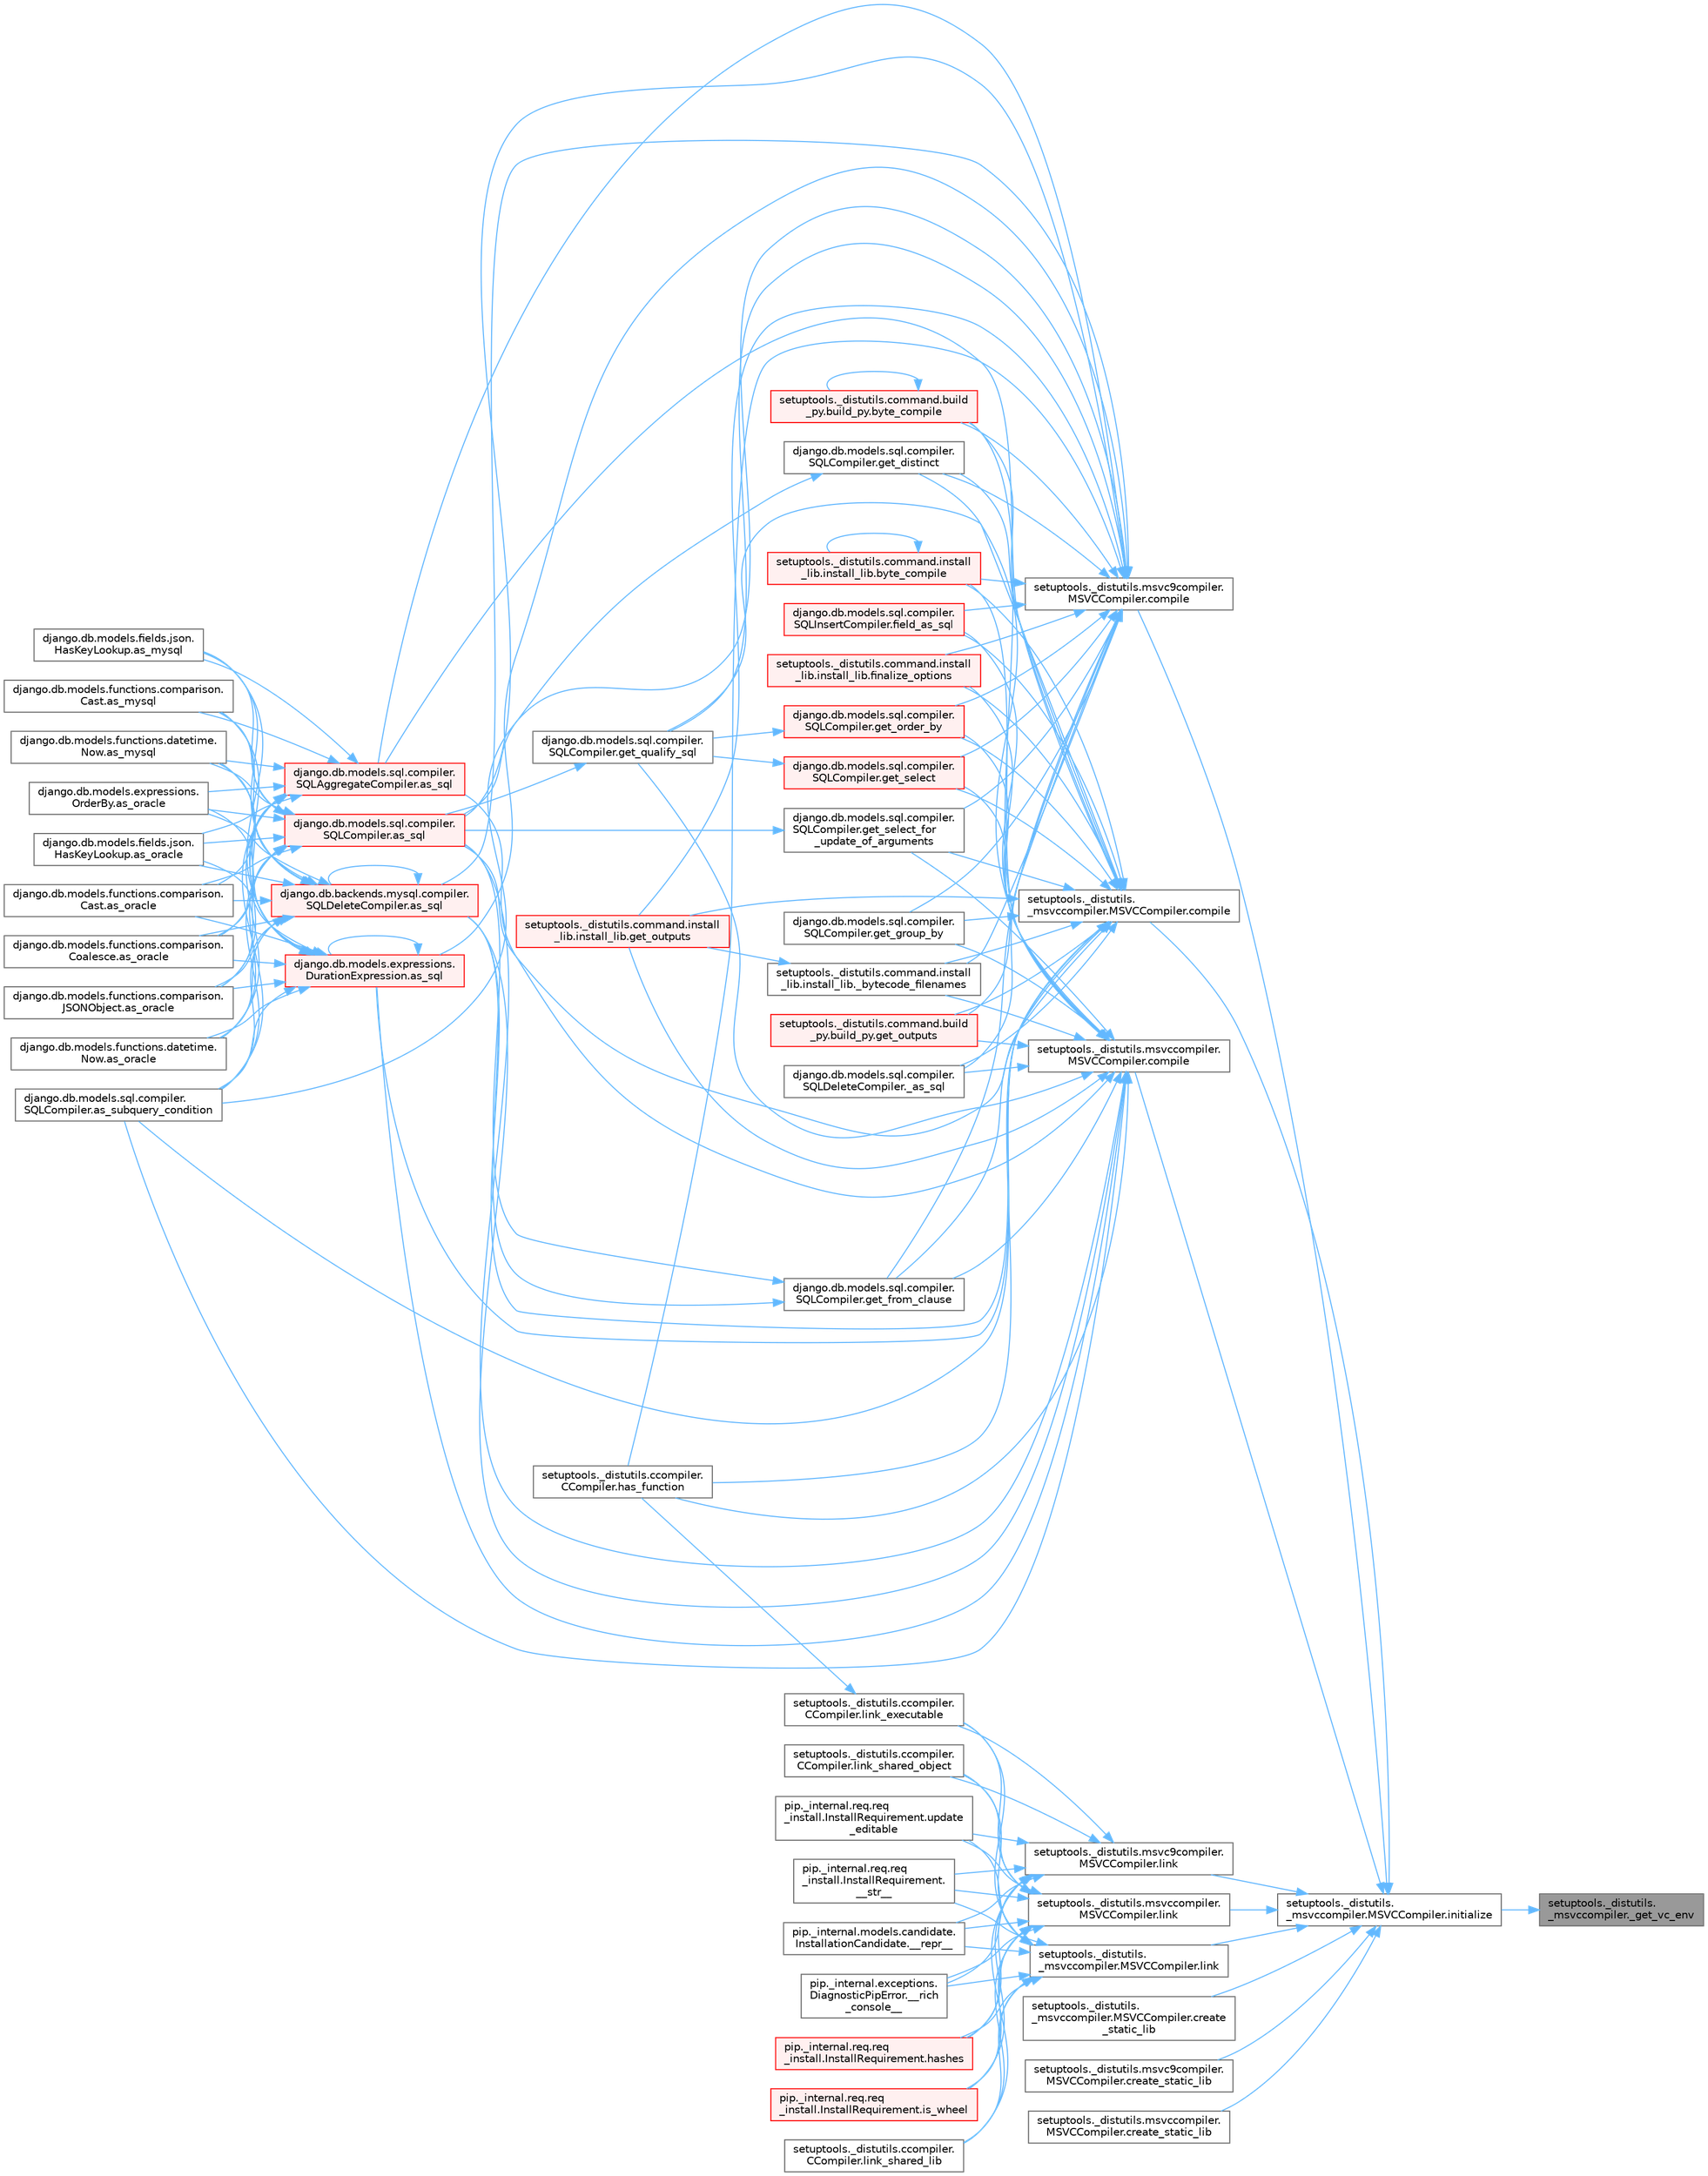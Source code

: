 digraph "setuptools._distutils._msvccompiler._get_vc_env"
{
 // LATEX_PDF_SIZE
  bgcolor="transparent";
  edge [fontname=Helvetica,fontsize=10,labelfontname=Helvetica,labelfontsize=10];
  node [fontname=Helvetica,fontsize=10,shape=box,height=0.2,width=0.4];
  rankdir="RL";
  Node1 [id="Node000001",label="setuptools._distutils.\l_msvccompiler._get_vc_env",height=0.2,width=0.4,color="gray40", fillcolor="grey60", style="filled", fontcolor="black",tooltip=" "];
  Node1 -> Node2 [id="edge1_Node000001_Node000002",dir="back",color="steelblue1",style="solid",tooltip=" "];
  Node2 [id="Node000002",label="setuptools._distutils.\l_msvccompiler.MSVCCompiler.initialize",height=0.2,width=0.4,color="grey40", fillcolor="white", style="filled",URL="$classsetuptools_1_1__distutils_1_1__msvccompiler_1_1_m_s_v_c_compiler.html#a43401b9cd5fe5aa3b85704cff01fda01",tooltip=" "];
  Node2 -> Node3 [id="edge2_Node000002_Node000003",dir="back",color="steelblue1",style="solid",tooltip=" "];
  Node3 [id="Node000003",label="setuptools._distutils.\l_msvccompiler.MSVCCompiler.compile",height=0.2,width=0.4,color="grey40", fillcolor="white", style="filled",URL="$classsetuptools_1_1__distutils_1_1__msvccompiler_1_1_m_s_v_c_compiler.html#a120b859ab4fa415afafa55d41da93d6d",tooltip=" "];
  Node3 -> Node4 [id="edge3_Node000003_Node000004",dir="back",color="steelblue1",style="solid",tooltip=" "];
  Node4 [id="Node000004",label="django.db.models.sql.compiler.\lSQLDeleteCompiler._as_sql",height=0.2,width=0.4,color="grey40", fillcolor="white", style="filled",URL="$classdjango_1_1db_1_1models_1_1sql_1_1compiler_1_1_s_q_l_delete_compiler.html#a692a3a95ea9ae64c0582b1908466cfe7",tooltip=" "];
  Node3 -> Node5 [id="edge4_Node000003_Node000005",dir="back",color="steelblue1",style="solid",tooltip=" "];
  Node5 [id="Node000005",label="setuptools._distutils.command.install\l_lib.install_lib._bytecode_filenames",height=0.2,width=0.4,color="grey40", fillcolor="white", style="filled",URL="$classsetuptools_1_1__distutils_1_1command_1_1install__lib_1_1install__lib.html#a7a553f1ab741bfa02d332fede5374a9d",tooltip=" "];
  Node5 -> Node6 [id="edge5_Node000005_Node000006",dir="back",color="steelblue1",style="solid",tooltip=" "];
  Node6 [id="Node000006",label="setuptools._distutils.command.install\l_lib.install_lib.get_outputs",height=0.2,width=0.4,color="red", fillcolor="#FFF0F0", style="filled",URL="$classsetuptools_1_1__distutils_1_1command_1_1install__lib_1_1install__lib.html#a6be86618e6b7aac41d44b4c305468e33",tooltip=" "];
  Node3 -> Node13 [id="edge6_Node000003_Node000013",dir="back",color="steelblue1",style="solid",tooltip=" "];
  Node13 [id="Node000013",label="django.db.backends.mysql.compiler.\lSQLDeleteCompiler.as_sql",height=0.2,width=0.4,color="red", fillcolor="#FFF0F0", style="filled",URL="$classdjango_1_1db_1_1backends_1_1mysql_1_1compiler_1_1_s_q_l_delete_compiler.html#a71d0cb490cf857ffa3af19927999a391",tooltip=" "];
  Node13 -> Node14 [id="edge7_Node000013_Node000014",dir="back",color="steelblue1",style="solid",tooltip=" "];
  Node14 [id="Node000014",label="django.db.models.fields.json.\lHasKeyLookup.as_mysql",height=0.2,width=0.4,color="grey40", fillcolor="white", style="filled",URL="$classdjango_1_1db_1_1models_1_1fields_1_1json_1_1_has_key_lookup.html#a10f67427287f2c0ea32513ca6f481e96",tooltip=" "];
  Node13 -> Node15 [id="edge8_Node000013_Node000015",dir="back",color="steelblue1",style="solid",tooltip=" "];
  Node15 [id="Node000015",label="django.db.models.functions.comparison.\lCast.as_mysql",height=0.2,width=0.4,color="grey40", fillcolor="white", style="filled",URL="$classdjango_1_1db_1_1models_1_1functions_1_1comparison_1_1_cast.html#a447737891e955909c6a381529a67a84e",tooltip=" "];
  Node13 -> Node16 [id="edge9_Node000013_Node000016",dir="back",color="steelblue1",style="solid",tooltip=" "];
  Node16 [id="Node000016",label="django.db.models.functions.datetime.\lNow.as_mysql",height=0.2,width=0.4,color="grey40", fillcolor="white", style="filled",URL="$classdjango_1_1db_1_1models_1_1functions_1_1datetime_1_1_now.html#a070a9334fb198086c0c4e96e9725d92b",tooltip=" "];
  Node13 -> Node17 [id="edge10_Node000013_Node000017",dir="back",color="steelblue1",style="solid",tooltip=" "];
  Node17 [id="Node000017",label="django.db.models.expressions.\lOrderBy.as_oracle",height=0.2,width=0.4,color="grey40", fillcolor="white", style="filled",URL="$classdjango_1_1db_1_1models_1_1expressions_1_1_order_by.html#af9b6ede9b0df85d6bcf54f983b3a8f6a",tooltip=" "];
  Node13 -> Node18 [id="edge11_Node000013_Node000018",dir="back",color="steelblue1",style="solid",tooltip=" "];
  Node18 [id="Node000018",label="django.db.models.fields.json.\lHasKeyLookup.as_oracle",height=0.2,width=0.4,color="grey40", fillcolor="white", style="filled",URL="$classdjango_1_1db_1_1models_1_1fields_1_1json_1_1_has_key_lookup.html#afbb88aa4fb23b3ec3acdc695c2f52398",tooltip=" "];
  Node13 -> Node19 [id="edge12_Node000013_Node000019",dir="back",color="steelblue1",style="solid",tooltip=" "];
  Node19 [id="Node000019",label="django.db.models.functions.comparison.\lCast.as_oracle",height=0.2,width=0.4,color="grey40", fillcolor="white", style="filled",URL="$classdjango_1_1db_1_1models_1_1functions_1_1comparison_1_1_cast.html#ad466cd7ca85dc257d9e2718f41a263ec",tooltip=" "];
  Node13 -> Node20 [id="edge13_Node000013_Node000020",dir="back",color="steelblue1",style="solid",tooltip=" "];
  Node20 [id="Node000020",label="django.db.models.functions.comparison.\lCoalesce.as_oracle",height=0.2,width=0.4,color="grey40", fillcolor="white", style="filled",URL="$classdjango_1_1db_1_1models_1_1functions_1_1comparison_1_1_coalesce.html#a1bbeea180ef3ef4d8ba5d51d33d6ef85",tooltip=" "];
  Node13 -> Node21 [id="edge14_Node000013_Node000021",dir="back",color="steelblue1",style="solid",tooltip=" "];
  Node21 [id="Node000021",label="django.db.models.functions.comparison.\lJSONObject.as_oracle",height=0.2,width=0.4,color="grey40", fillcolor="white", style="filled",URL="$classdjango_1_1db_1_1models_1_1functions_1_1comparison_1_1_j_s_o_n_object.html#a4b4fa1161d27b0a9bbbdd0370e9af364",tooltip=" "];
  Node13 -> Node22 [id="edge15_Node000013_Node000022",dir="back",color="steelblue1",style="solid",tooltip=" "];
  Node22 [id="Node000022",label="django.db.models.functions.datetime.\lNow.as_oracle",height=0.2,width=0.4,color="grey40", fillcolor="white", style="filled",URL="$classdjango_1_1db_1_1models_1_1functions_1_1datetime_1_1_now.html#ad5e1ae918a5c4d39f675f98280440538",tooltip=" "];
  Node13 -> Node13 [id="edge16_Node000013_Node000013",dir="back",color="steelblue1",style="solid",tooltip=" "];
  Node13 -> Node36 [id="edge17_Node000013_Node000036",dir="back",color="steelblue1",style="solid",tooltip=" "];
  Node36 [id="Node000036",label="django.db.models.sql.compiler.\lSQLCompiler.as_subquery_condition",height=0.2,width=0.4,color="grey40", fillcolor="white", style="filled",URL="$classdjango_1_1db_1_1models_1_1sql_1_1compiler_1_1_s_q_l_compiler.html#a78bdce11e05140ed74db8f5463bedfce",tooltip=" "];
  Node3 -> Node42 [id="edge18_Node000003_Node000042",dir="back",color="steelblue1",style="solid",tooltip=" "];
  Node42 [id="Node000042",label="django.db.models.expressions.\lDurationExpression.as_sql",height=0.2,width=0.4,color="red", fillcolor="#FFF0F0", style="filled",URL="$classdjango_1_1db_1_1models_1_1expressions_1_1_duration_expression.html#a96fb041a2c24cc95a51f9a86634a4837",tooltip=" "];
  Node42 -> Node14 [id="edge19_Node000042_Node000014",dir="back",color="steelblue1",style="solid",tooltip=" "];
  Node42 -> Node15 [id="edge20_Node000042_Node000015",dir="back",color="steelblue1",style="solid",tooltip=" "];
  Node42 -> Node16 [id="edge21_Node000042_Node000016",dir="back",color="steelblue1",style="solid",tooltip=" "];
  Node42 -> Node17 [id="edge22_Node000042_Node000017",dir="back",color="steelblue1",style="solid",tooltip=" "];
  Node42 -> Node18 [id="edge23_Node000042_Node000018",dir="back",color="steelblue1",style="solid",tooltip=" "];
  Node42 -> Node19 [id="edge24_Node000042_Node000019",dir="back",color="steelblue1",style="solid",tooltip=" "];
  Node42 -> Node20 [id="edge25_Node000042_Node000020",dir="back",color="steelblue1",style="solid",tooltip=" "];
  Node42 -> Node21 [id="edge26_Node000042_Node000021",dir="back",color="steelblue1",style="solid",tooltip=" "];
  Node42 -> Node22 [id="edge27_Node000042_Node000022",dir="back",color="steelblue1",style="solid",tooltip=" "];
  Node42 -> Node42 [id="edge28_Node000042_Node000042",dir="back",color="steelblue1",style="solid",tooltip=" "];
  Node42 -> Node36 [id="edge29_Node000042_Node000036",dir="back",color="steelblue1",style="solid",tooltip=" "];
  Node3 -> Node43 [id="edge30_Node000003_Node000043",dir="back",color="steelblue1",style="solid",tooltip=" "];
  Node43 [id="Node000043",label="django.db.models.sql.compiler.\lSQLAggregateCompiler.as_sql",height=0.2,width=0.4,color="red", fillcolor="#FFF0F0", style="filled",URL="$classdjango_1_1db_1_1models_1_1sql_1_1compiler_1_1_s_q_l_aggregate_compiler.html#a02a1d58598346a16727d513adc5236d4",tooltip=" "];
  Node43 -> Node14 [id="edge31_Node000043_Node000014",dir="back",color="steelblue1",style="solid",tooltip=" "];
  Node43 -> Node15 [id="edge32_Node000043_Node000015",dir="back",color="steelblue1",style="solid",tooltip=" "];
  Node43 -> Node16 [id="edge33_Node000043_Node000016",dir="back",color="steelblue1",style="solid",tooltip=" "];
  Node43 -> Node17 [id="edge34_Node000043_Node000017",dir="back",color="steelblue1",style="solid",tooltip=" "];
  Node43 -> Node18 [id="edge35_Node000043_Node000018",dir="back",color="steelblue1",style="solid",tooltip=" "];
  Node43 -> Node19 [id="edge36_Node000043_Node000019",dir="back",color="steelblue1",style="solid",tooltip=" "];
  Node43 -> Node20 [id="edge37_Node000043_Node000020",dir="back",color="steelblue1",style="solid",tooltip=" "];
  Node43 -> Node21 [id="edge38_Node000043_Node000021",dir="back",color="steelblue1",style="solid",tooltip=" "];
  Node43 -> Node22 [id="edge39_Node000043_Node000022",dir="back",color="steelblue1",style="solid",tooltip=" "];
  Node43 -> Node36 [id="edge40_Node000043_Node000036",dir="back",color="steelblue1",style="solid",tooltip=" "];
  Node3 -> Node44 [id="edge41_Node000003_Node000044",dir="back",color="steelblue1",style="solid",tooltip=" "];
  Node44 [id="Node000044",label="django.db.models.sql.compiler.\lSQLCompiler.as_sql",height=0.2,width=0.4,color="red", fillcolor="#FFF0F0", style="filled",URL="$classdjango_1_1db_1_1models_1_1sql_1_1compiler_1_1_s_q_l_compiler.html#a3918d4acd4c4e25eaf039479facdc7db",tooltip=" "];
  Node44 -> Node14 [id="edge42_Node000044_Node000014",dir="back",color="steelblue1",style="solid",tooltip=" "];
  Node44 -> Node15 [id="edge43_Node000044_Node000015",dir="back",color="steelblue1",style="solid",tooltip=" "];
  Node44 -> Node16 [id="edge44_Node000044_Node000016",dir="back",color="steelblue1",style="solid",tooltip=" "];
  Node44 -> Node17 [id="edge45_Node000044_Node000017",dir="back",color="steelblue1",style="solid",tooltip=" "];
  Node44 -> Node18 [id="edge46_Node000044_Node000018",dir="back",color="steelblue1",style="solid",tooltip=" "];
  Node44 -> Node19 [id="edge47_Node000044_Node000019",dir="back",color="steelblue1",style="solid",tooltip=" "];
  Node44 -> Node20 [id="edge48_Node000044_Node000020",dir="back",color="steelblue1",style="solid",tooltip=" "];
  Node44 -> Node21 [id="edge49_Node000044_Node000021",dir="back",color="steelblue1",style="solid",tooltip=" "];
  Node44 -> Node22 [id="edge50_Node000044_Node000022",dir="back",color="steelblue1",style="solid",tooltip=" "];
  Node44 -> Node36 [id="edge51_Node000044_Node000036",dir="back",color="steelblue1",style="solid",tooltip=" "];
  Node3 -> Node36 [id="edge52_Node000003_Node000036",dir="back",color="steelblue1",style="solid",tooltip=" "];
  Node3 -> Node45 [id="edge53_Node000003_Node000045",dir="back",color="steelblue1",style="solid",tooltip=" "];
  Node45 [id="Node000045",label="setuptools._distutils.command.build\l_py.build_py.byte_compile",height=0.2,width=0.4,color="red", fillcolor="#FFF0F0", style="filled",URL="$classsetuptools_1_1__distutils_1_1command_1_1build__py_1_1build__py.html#a7904ebbfe94d88432ab3ac03abf93a6c",tooltip=" "];
  Node45 -> Node45 [id="edge54_Node000045_Node000045",dir="back",color="steelblue1",style="solid",tooltip=" "];
  Node3 -> Node48 [id="edge55_Node000003_Node000048",dir="back",color="steelblue1",style="solid",tooltip=" "];
  Node48 [id="Node000048",label="setuptools._distutils.command.install\l_lib.install_lib.byte_compile",height=0.2,width=0.4,color="red", fillcolor="#FFF0F0", style="filled",URL="$classsetuptools_1_1__distutils_1_1command_1_1install__lib_1_1install__lib.html#a96e016f8c5f1277a2174f82cb4976008",tooltip=" "];
  Node48 -> Node48 [id="edge56_Node000048_Node000048",dir="back",color="steelblue1",style="solid",tooltip=" "];
  Node3 -> Node49 [id="edge57_Node000003_Node000049",dir="back",color="steelblue1",style="solid",tooltip=" "];
  Node49 [id="Node000049",label="django.db.models.sql.compiler.\lSQLInsertCompiler.field_as_sql",height=0.2,width=0.4,color="red", fillcolor="#FFF0F0", style="filled",URL="$classdjango_1_1db_1_1models_1_1sql_1_1compiler_1_1_s_q_l_insert_compiler.html#a31466510e3f5eb2bb3b91f8772f5bf4b",tooltip=" "];
  Node3 -> Node52 [id="edge58_Node000003_Node000052",dir="back",color="steelblue1",style="solid",tooltip=" "];
  Node52 [id="Node000052",label="setuptools._distutils.command.install\l_lib.install_lib.finalize_options",height=0.2,width=0.4,color="red", fillcolor="#FFF0F0", style="filled",URL="$classsetuptools_1_1__distutils_1_1command_1_1install__lib_1_1install__lib.html#abb9291d426ff7961acb24deb0e029ce4",tooltip=" "];
  Node3 -> Node55 [id="edge59_Node000003_Node000055",dir="back",color="steelblue1",style="solid",tooltip=" "];
  Node55 [id="Node000055",label="django.db.models.sql.compiler.\lSQLCompiler.get_distinct",height=0.2,width=0.4,color="grey40", fillcolor="white", style="filled",URL="$classdjango_1_1db_1_1models_1_1sql_1_1compiler_1_1_s_q_l_compiler.html#a5afc8cd4e50abc7c5a9f8ca83beba4d4",tooltip=" "];
  Node55 -> Node44 [id="edge60_Node000055_Node000044",dir="back",color="steelblue1",style="solid",tooltip=" "];
  Node3 -> Node56 [id="edge61_Node000003_Node000056",dir="back",color="steelblue1",style="solid",tooltip=" "];
  Node56 [id="Node000056",label="django.db.models.sql.compiler.\lSQLCompiler.get_from_clause",height=0.2,width=0.4,color="grey40", fillcolor="white", style="filled",URL="$classdjango_1_1db_1_1models_1_1sql_1_1compiler_1_1_s_q_l_compiler.html#a83d303ccaad416a1714f4ce46f691473",tooltip=" "];
  Node56 -> Node13 [id="edge62_Node000056_Node000013",dir="back",color="steelblue1",style="solid",tooltip=" "];
  Node56 -> Node44 [id="edge63_Node000056_Node000044",dir="back",color="steelblue1",style="solid",tooltip=" "];
  Node3 -> Node57 [id="edge64_Node000003_Node000057",dir="back",color="steelblue1",style="solid",tooltip=" "];
  Node57 [id="Node000057",label="django.db.models.sql.compiler.\lSQLCompiler.get_group_by",height=0.2,width=0.4,color="grey40", fillcolor="white", style="filled",URL="$classdjango_1_1db_1_1models_1_1sql_1_1compiler_1_1_s_q_l_compiler.html#a952d33943d1a7920e1884ce273e96e53",tooltip=" "];
  Node3 -> Node58 [id="edge65_Node000003_Node000058",dir="back",color="steelblue1",style="solid",tooltip=" "];
  Node58 [id="Node000058",label="django.db.models.sql.compiler.\lSQLCompiler.get_order_by",height=0.2,width=0.4,color="red", fillcolor="#FFF0F0", style="filled",URL="$classdjango_1_1db_1_1models_1_1sql_1_1compiler_1_1_s_q_l_compiler.html#a85a625d03b1e87e5dc6f2ea7e93fef1a",tooltip=" "];
  Node58 -> Node60 [id="edge66_Node000058_Node000060",dir="back",color="steelblue1",style="solid",tooltip=" "];
  Node60 [id="Node000060",label="django.db.models.sql.compiler.\lSQLCompiler.get_qualify_sql",height=0.2,width=0.4,color="grey40", fillcolor="white", style="filled",URL="$classdjango_1_1db_1_1models_1_1sql_1_1compiler_1_1_s_q_l_compiler.html#afdb00329e7a13cfc55825ceb0302bb93",tooltip=" "];
  Node60 -> Node44 [id="edge67_Node000060_Node000044",dir="back",color="steelblue1",style="solid",tooltip=" "];
  Node3 -> Node63 [id="edge68_Node000003_Node000063",dir="back",color="steelblue1",style="solid",tooltip=" "];
  Node63 [id="Node000063",label="setuptools._distutils.command.build\l_py.build_py.get_outputs",height=0.2,width=0.4,color="red", fillcolor="#FFF0F0", style="filled",URL="$classsetuptools_1_1__distutils_1_1command_1_1build__py_1_1build__py.html#a46cabd50dc25977134825f0bff6b2bc3",tooltip=" "];
  Node3 -> Node6 [id="edge69_Node000003_Node000006",dir="back",color="steelblue1",style="solid",tooltip=" "];
  Node3 -> Node60 [id="edge70_Node000003_Node000060",dir="back",color="steelblue1",style="solid",tooltip=" "];
  Node3 -> Node64 [id="edge71_Node000003_Node000064",dir="back",color="steelblue1",style="solid",tooltip=" "];
  Node64 [id="Node000064",label="django.db.models.sql.compiler.\lSQLCompiler.get_select",height=0.2,width=0.4,color="red", fillcolor="#FFF0F0", style="filled",URL="$classdjango_1_1db_1_1models_1_1sql_1_1compiler_1_1_s_q_l_compiler.html#ae45920438395e09bd0e2211c58a50e04",tooltip=" "];
  Node64 -> Node60 [id="edge72_Node000064_Node000060",dir="back",color="steelblue1",style="solid",tooltip=" "];
  Node3 -> Node66 [id="edge73_Node000003_Node000066",dir="back",color="steelblue1",style="solid",tooltip=" "];
  Node66 [id="Node000066",label="django.db.models.sql.compiler.\lSQLCompiler.get_select_for\l_update_of_arguments",height=0.2,width=0.4,color="grey40", fillcolor="white", style="filled",URL="$classdjango_1_1db_1_1models_1_1sql_1_1compiler_1_1_s_q_l_compiler.html#acc146258b1413bd96cd04cad1855dd94",tooltip=" "];
  Node66 -> Node44 [id="edge74_Node000066_Node000044",dir="back",color="steelblue1",style="solid",tooltip=" "];
  Node3 -> Node67 [id="edge75_Node000003_Node000067",dir="back",color="steelblue1",style="solid",tooltip=" "];
  Node67 [id="Node000067",label="setuptools._distutils.ccompiler.\lCCompiler.has_function",height=0.2,width=0.4,color="grey40", fillcolor="white", style="filled",URL="$classsetuptools_1_1__distutils_1_1ccompiler_1_1_c_compiler.html#a095ee5df0f2e6a387621f10c17949738",tooltip=" "];
  Node2 -> Node68 [id="edge76_Node000002_Node000068",dir="back",color="steelblue1",style="solid",tooltip=" "];
  Node68 [id="Node000068",label="setuptools._distutils.msvc9compiler.\lMSVCCompiler.compile",height=0.2,width=0.4,color="grey40", fillcolor="white", style="filled",URL="$classsetuptools_1_1__distutils_1_1msvc9compiler_1_1_m_s_v_c_compiler.html#acef92f6a3e5ca1da81edac6c4eb13394",tooltip=" "];
  Node68 -> Node4 [id="edge77_Node000068_Node000004",dir="back",color="steelblue1",style="solid",tooltip=" "];
  Node68 -> Node5 [id="edge78_Node000068_Node000005",dir="back",color="steelblue1",style="solid",tooltip=" "];
  Node68 -> Node13 [id="edge79_Node000068_Node000013",dir="back",color="steelblue1",style="solid",tooltip=" "];
  Node68 -> Node42 [id="edge80_Node000068_Node000042",dir="back",color="steelblue1",style="solid",tooltip=" "];
  Node68 -> Node43 [id="edge81_Node000068_Node000043",dir="back",color="steelblue1",style="solid",tooltip=" "];
  Node68 -> Node44 [id="edge82_Node000068_Node000044",dir="back",color="steelblue1",style="solid",tooltip=" "];
  Node68 -> Node36 [id="edge83_Node000068_Node000036",dir="back",color="steelblue1",style="solid",tooltip=" "];
  Node68 -> Node45 [id="edge84_Node000068_Node000045",dir="back",color="steelblue1",style="solid",tooltip=" "];
  Node68 -> Node48 [id="edge85_Node000068_Node000048",dir="back",color="steelblue1",style="solid",tooltip=" "];
  Node68 -> Node49 [id="edge86_Node000068_Node000049",dir="back",color="steelblue1",style="solid",tooltip=" "];
  Node68 -> Node52 [id="edge87_Node000068_Node000052",dir="back",color="steelblue1",style="solid",tooltip=" "];
  Node68 -> Node55 [id="edge88_Node000068_Node000055",dir="back",color="steelblue1",style="solid",tooltip=" "];
  Node68 -> Node56 [id="edge89_Node000068_Node000056",dir="back",color="steelblue1",style="solid",tooltip=" "];
  Node68 -> Node57 [id="edge90_Node000068_Node000057",dir="back",color="steelblue1",style="solid",tooltip=" "];
  Node68 -> Node58 [id="edge91_Node000068_Node000058",dir="back",color="steelblue1",style="solid",tooltip=" "];
  Node68 -> Node63 [id="edge92_Node000068_Node000063",dir="back",color="steelblue1",style="solid",tooltip=" "];
  Node68 -> Node6 [id="edge93_Node000068_Node000006",dir="back",color="steelblue1",style="solid",tooltip=" "];
  Node68 -> Node60 [id="edge94_Node000068_Node000060",dir="back",color="steelblue1",style="solid",tooltip=" "];
  Node68 -> Node64 [id="edge95_Node000068_Node000064",dir="back",color="steelblue1",style="solid",tooltip=" "];
  Node68 -> Node66 [id="edge96_Node000068_Node000066",dir="back",color="steelblue1",style="solid",tooltip=" "];
  Node68 -> Node67 [id="edge97_Node000068_Node000067",dir="back",color="steelblue1",style="solid",tooltip=" "];
  Node2 -> Node69 [id="edge98_Node000002_Node000069",dir="back",color="steelblue1",style="solid",tooltip=" "];
  Node69 [id="Node000069",label="setuptools._distutils.msvccompiler.\lMSVCCompiler.compile",height=0.2,width=0.4,color="grey40", fillcolor="white", style="filled",URL="$classsetuptools_1_1__distutils_1_1msvccompiler_1_1_m_s_v_c_compiler.html#a0b94993c995adcbeba0bd04caff0905a",tooltip=" "];
  Node69 -> Node4 [id="edge99_Node000069_Node000004",dir="back",color="steelblue1",style="solid",tooltip=" "];
  Node69 -> Node5 [id="edge100_Node000069_Node000005",dir="back",color="steelblue1",style="solid",tooltip=" "];
  Node69 -> Node13 [id="edge101_Node000069_Node000013",dir="back",color="steelblue1",style="solid",tooltip=" "];
  Node69 -> Node42 [id="edge102_Node000069_Node000042",dir="back",color="steelblue1",style="solid",tooltip=" "];
  Node69 -> Node43 [id="edge103_Node000069_Node000043",dir="back",color="steelblue1",style="solid",tooltip=" "];
  Node69 -> Node44 [id="edge104_Node000069_Node000044",dir="back",color="steelblue1",style="solid",tooltip=" "];
  Node69 -> Node36 [id="edge105_Node000069_Node000036",dir="back",color="steelblue1",style="solid",tooltip=" "];
  Node69 -> Node45 [id="edge106_Node000069_Node000045",dir="back",color="steelblue1",style="solid",tooltip=" "];
  Node69 -> Node48 [id="edge107_Node000069_Node000048",dir="back",color="steelblue1",style="solid",tooltip=" "];
  Node69 -> Node49 [id="edge108_Node000069_Node000049",dir="back",color="steelblue1",style="solid",tooltip=" "];
  Node69 -> Node52 [id="edge109_Node000069_Node000052",dir="back",color="steelblue1",style="solid",tooltip=" "];
  Node69 -> Node55 [id="edge110_Node000069_Node000055",dir="back",color="steelblue1",style="solid",tooltip=" "];
  Node69 -> Node56 [id="edge111_Node000069_Node000056",dir="back",color="steelblue1",style="solid",tooltip=" "];
  Node69 -> Node57 [id="edge112_Node000069_Node000057",dir="back",color="steelblue1",style="solid",tooltip=" "];
  Node69 -> Node58 [id="edge113_Node000069_Node000058",dir="back",color="steelblue1",style="solid",tooltip=" "];
  Node69 -> Node63 [id="edge114_Node000069_Node000063",dir="back",color="steelblue1",style="solid",tooltip=" "];
  Node69 -> Node6 [id="edge115_Node000069_Node000006",dir="back",color="steelblue1",style="solid",tooltip=" "];
  Node69 -> Node60 [id="edge116_Node000069_Node000060",dir="back",color="steelblue1",style="solid",tooltip=" "];
  Node69 -> Node64 [id="edge117_Node000069_Node000064",dir="back",color="steelblue1",style="solid",tooltip=" "];
  Node69 -> Node66 [id="edge118_Node000069_Node000066",dir="back",color="steelblue1",style="solid",tooltip=" "];
  Node69 -> Node67 [id="edge119_Node000069_Node000067",dir="back",color="steelblue1",style="solid",tooltip=" "];
  Node2 -> Node70 [id="edge120_Node000002_Node000070",dir="back",color="steelblue1",style="solid",tooltip=" "];
  Node70 [id="Node000070",label="setuptools._distutils.\l_msvccompiler.MSVCCompiler.create\l_static_lib",height=0.2,width=0.4,color="grey40", fillcolor="white", style="filled",URL="$classsetuptools_1_1__distutils_1_1__msvccompiler_1_1_m_s_v_c_compiler.html#ae04525e6f7fa5d4367174897343b46a8",tooltip=" "];
  Node2 -> Node71 [id="edge121_Node000002_Node000071",dir="back",color="steelblue1",style="solid",tooltip=" "];
  Node71 [id="Node000071",label="setuptools._distutils.msvc9compiler.\lMSVCCompiler.create_static_lib",height=0.2,width=0.4,color="grey40", fillcolor="white", style="filled",URL="$classsetuptools_1_1__distutils_1_1msvc9compiler_1_1_m_s_v_c_compiler.html#ac17cc8956aa2747a4dcf61e7bc8cffe2",tooltip=" "];
  Node2 -> Node72 [id="edge122_Node000002_Node000072",dir="back",color="steelblue1",style="solid",tooltip=" "];
  Node72 [id="Node000072",label="setuptools._distutils.msvccompiler.\lMSVCCompiler.create_static_lib",height=0.2,width=0.4,color="grey40", fillcolor="white", style="filled",URL="$classsetuptools_1_1__distutils_1_1msvccompiler_1_1_m_s_v_c_compiler.html#ad83a7cd8231307ea7189e8344bfd98bf",tooltip=" "];
  Node2 -> Node73 [id="edge123_Node000002_Node000073",dir="back",color="steelblue1",style="solid",tooltip=" "];
  Node73 [id="Node000073",label="setuptools._distutils.\l_msvccompiler.MSVCCompiler.link",height=0.2,width=0.4,color="grey40", fillcolor="white", style="filled",URL="$classsetuptools_1_1__distutils_1_1__msvccompiler_1_1_m_s_v_c_compiler.html#aefba9a19cc1d7316a3755f96f4def5f7",tooltip=" "];
  Node73 -> Node74 [id="edge124_Node000073_Node000074",dir="back",color="steelblue1",style="solid",tooltip=" "];
  Node74 [id="Node000074",label="pip._internal.models.candidate.\lInstallationCandidate.__repr__",height=0.2,width=0.4,color="grey40", fillcolor="white", style="filled",URL="$classpip_1_1__internal_1_1models_1_1candidate_1_1_installation_candidate.html#a49ee1c1d2c89b1877a103e615b0b1d0b",tooltip=" "];
  Node73 -> Node75 [id="edge125_Node000073_Node000075",dir="back",color="steelblue1",style="solid",tooltip=" "];
  Node75 [id="Node000075",label="pip._internal.exceptions.\lDiagnosticPipError.__rich\l_console__",height=0.2,width=0.4,color="grey40", fillcolor="white", style="filled",URL="$classpip_1_1__internal_1_1exceptions_1_1_diagnostic_pip_error.html#ae53a5c1fbcdadc8c58ac65565862d7a7",tooltip=" "];
  Node73 -> Node76 [id="edge126_Node000073_Node000076",dir="back",color="steelblue1",style="solid",tooltip=" "];
  Node76 [id="Node000076",label="pip._internal.req.req\l_install.InstallRequirement.\l__str__",height=0.2,width=0.4,color="grey40", fillcolor="white", style="filled",URL="$classpip_1_1__internal_1_1req_1_1req__install_1_1_install_requirement.html#a837c246def32f68224a9bdf67f3371e8",tooltip=" "];
  Node73 -> Node77 [id="edge127_Node000073_Node000077",dir="back",color="steelblue1",style="solid",tooltip=" "];
  Node77 [id="Node000077",label="pip._internal.req.req\l_install.InstallRequirement.hashes",height=0.2,width=0.4,color="red", fillcolor="#FFF0F0", style="filled",URL="$classpip_1_1__internal_1_1req_1_1req__install_1_1_install_requirement.html#acf56120e2e7c5046433147b7b496f74a",tooltip=" "];
  Node73 -> Node145 [id="edge128_Node000073_Node000145",dir="back",color="steelblue1",style="solid",tooltip=" "];
  Node145 [id="Node000145",label="pip._internal.req.req\l_install.InstallRequirement.is_wheel",height=0.2,width=0.4,color="red", fillcolor="#FFF0F0", style="filled",URL="$classpip_1_1__internal_1_1req_1_1req__install_1_1_install_requirement.html#a96a0dcbdfe1836b1f995bbd2bed7a64a",tooltip=" "];
  Node73 -> Node147 [id="edge129_Node000073_Node000147",dir="back",color="steelblue1",style="solid",tooltip=" "];
  Node147 [id="Node000147",label="setuptools._distutils.ccompiler.\lCCompiler.link_executable",height=0.2,width=0.4,color="grey40", fillcolor="white", style="filled",URL="$classsetuptools_1_1__distutils_1_1ccompiler_1_1_c_compiler.html#a7304f11cc32fac2f8c39932128e42fb0",tooltip=" "];
  Node147 -> Node67 [id="edge130_Node000147_Node000067",dir="back",color="steelblue1",style="solid",tooltip=" "];
  Node73 -> Node148 [id="edge131_Node000073_Node000148",dir="back",color="steelblue1",style="solid",tooltip=" "];
  Node148 [id="Node000148",label="setuptools._distutils.ccompiler.\lCCompiler.link_shared_lib",height=0.2,width=0.4,color="grey40", fillcolor="white", style="filled",URL="$classsetuptools_1_1__distutils_1_1ccompiler_1_1_c_compiler.html#a6b3ac860646728c62f543f13a0b53887",tooltip=" "];
  Node73 -> Node149 [id="edge132_Node000073_Node000149",dir="back",color="steelblue1",style="solid",tooltip=" "];
  Node149 [id="Node000149",label="setuptools._distutils.ccompiler.\lCCompiler.link_shared_object",height=0.2,width=0.4,color="grey40", fillcolor="white", style="filled",URL="$classsetuptools_1_1__distutils_1_1ccompiler_1_1_c_compiler.html#a4ac0db2684041f9f4cfb641037b0ba4d",tooltip=" "];
  Node73 -> Node150 [id="edge133_Node000073_Node000150",dir="back",color="steelblue1",style="solid",tooltip=" "];
  Node150 [id="Node000150",label="pip._internal.req.req\l_install.InstallRequirement.update\l_editable",height=0.2,width=0.4,color="grey40", fillcolor="white", style="filled",URL="$classpip_1_1__internal_1_1req_1_1req__install_1_1_install_requirement.html#a138ffc98065172cbd29af90e6cd25871",tooltip=" "];
  Node2 -> Node1680 [id="edge134_Node000002_Node001680",dir="back",color="steelblue1",style="solid",tooltip=" "];
  Node1680 [id="Node001680",label="setuptools._distutils.msvc9compiler.\lMSVCCompiler.link",height=0.2,width=0.4,color="grey40", fillcolor="white", style="filled",URL="$classsetuptools_1_1__distutils_1_1msvc9compiler_1_1_m_s_v_c_compiler.html#a0c96b6aa97f0cccac88db8bc4220274f",tooltip=" "];
  Node1680 -> Node74 [id="edge135_Node001680_Node000074",dir="back",color="steelblue1",style="solid",tooltip=" "];
  Node1680 -> Node75 [id="edge136_Node001680_Node000075",dir="back",color="steelblue1",style="solid",tooltip=" "];
  Node1680 -> Node76 [id="edge137_Node001680_Node000076",dir="back",color="steelblue1",style="solid",tooltip=" "];
  Node1680 -> Node77 [id="edge138_Node001680_Node000077",dir="back",color="steelblue1",style="solid",tooltip=" "];
  Node1680 -> Node145 [id="edge139_Node001680_Node000145",dir="back",color="steelblue1",style="solid",tooltip=" "];
  Node1680 -> Node147 [id="edge140_Node001680_Node000147",dir="back",color="steelblue1",style="solid",tooltip=" "];
  Node1680 -> Node148 [id="edge141_Node001680_Node000148",dir="back",color="steelblue1",style="solid",tooltip=" "];
  Node1680 -> Node149 [id="edge142_Node001680_Node000149",dir="back",color="steelblue1",style="solid",tooltip=" "];
  Node1680 -> Node150 [id="edge143_Node001680_Node000150",dir="back",color="steelblue1",style="solid",tooltip=" "];
  Node2 -> Node1681 [id="edge144_Node000002_Node001681",dir="back",color="steelblue1",style="solid",tooltip=" "];
  Node1681 [id="Node001681",label="setuptools._distutils.msvccompiler.\lMSVCCompiler.link",height=0.2,width=0.4,color="grey40", fillcolor="white", style="filled",URL="$classsetuptools_1_1__distutils_1_1msvccompiler_1_1_m_s_v_c_compiler.html#a99e371debe387deabeae0b75e3b70af5",tooltip=" "];
  Node1681 -> Node74 [id="edge145_Node001681_Node000074",dir="back",color="steelblue1",style="solid",tooltip=" "];
  Node1681 -> Node75 [id="edge146_Node001681_Node000075",dir="back",color="steelblue1",style="solid",tooltip=" "];
  Node1681 -> Node76 [id="edge147_Node001681_Node000076",dir="back",color="steelblue1",style="solid",tooltip=" "];
  Node1681 -> Node77 [id="edge148_Node001681_Node000077",dir="back",color="steelblue1",style="solid",tooltip=" "];
  Node1681 -> Node145 [id="edge149_Node001681_Node000145",dir="back",color="steelblue1",style="solid",tooltip=" "];
  Node1681 -> Node147 [id="edge150_Node001681_Node000147",dir="back",color="steelblue1",style="solid",tooltip=" "];
  Node1681 -> Node148 [id="edge151_Node001681_Node000148",dir="back",color="steelblue1",style="solid",tooltip=" "];
  Node1681 -> Node149 [id="edge152_Node001681_Node000149",dir="back",color="steelblue1",style="solid",tooltip=" "];
  Node1681 -> Node150 [id="edge153_Node001681_Node000150",dir="back",color="steelblue1",style="solid",tooltip=" "];
}
